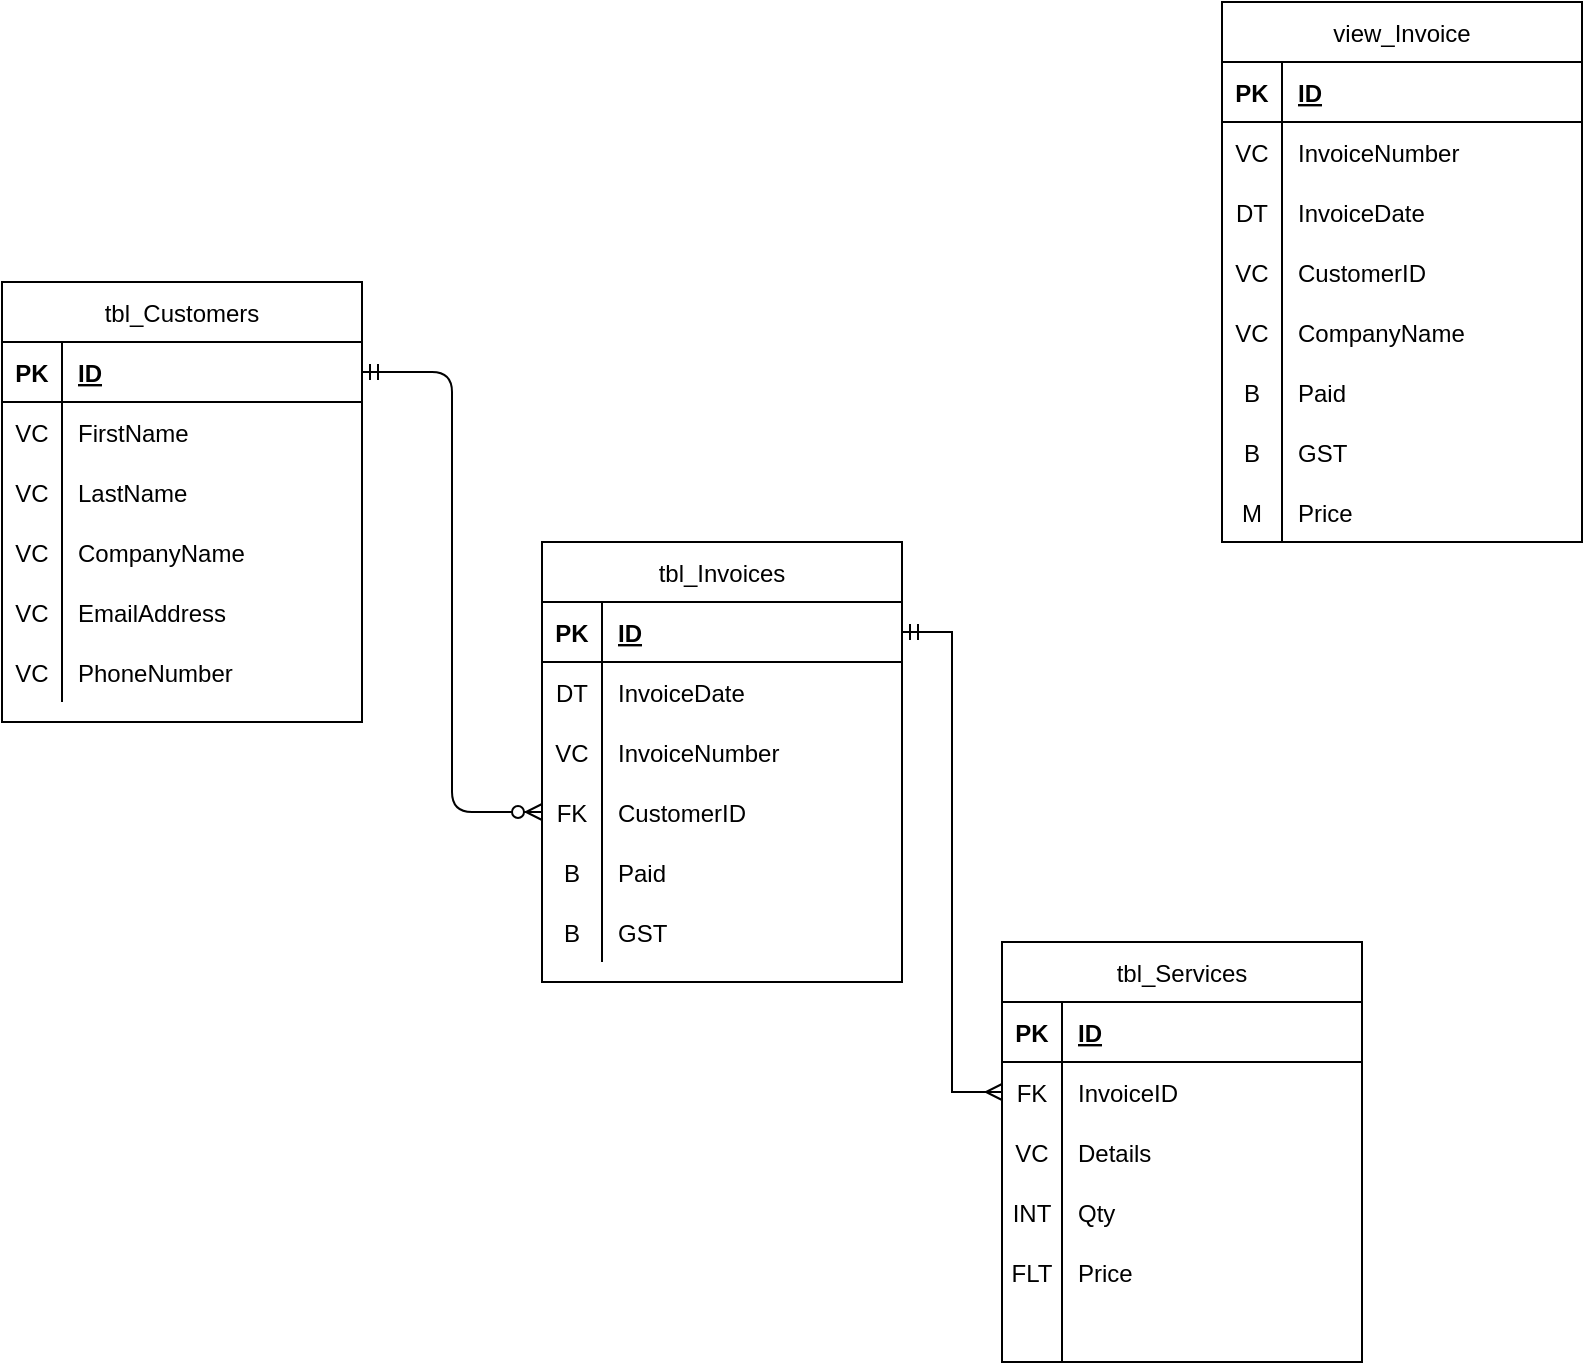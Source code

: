 <mxfile version="15.8.8" type="device"><diagram id="R2lEEEUBdFMjLlhIrx00" name="Page-1"><mxGraphModel dx="898" dy="429" grid="1" gridSize="10" guides="1" tooltips="1" connect="1" arrows="1" fold="1" page="1" pageScale="1" pageWidth="1200" pageHeight="1600" math="0" shadow="0" extFonts="Permanent Marker^https://fonts.googleapis.com/css?family=Permanent+Marker"><root><mxCell id="0"/><mxCell id="1" parent="0"/><mxCell id="2qaEB9EgYh13W4XIVtBb-5" value="tbl_Customers" style="shape=table;startSize=30;container=1;collapsible=1;childLayout=tableLayout;fixedRows=1;rowLines=0;fontStyle=0;align=center;resizeLast=1;" parent="1" vertex="1"><mxGeometry x="50" y="220" width="180" height="220" as="geometry"/></mxCell><mxCell id="2qaEB9EgYh13W4XIVtBb-6" value="" style="shape=partialRectangle;collapsible=0;dropTarget=0;pointerEvents=0;fillColor=none;top=0;left=0;bottom=1;right=0;points=[[0,0.5],[1,0.5]];portConstraint=eastwest;" parent="2qaEB9EgYh13W4XIVtBb-5" vertex="1"><mxGeometry y="30" width="180" height="30" as="geometry"/></mxCell><mxCell id="2qaEB9EgYh13W4XIVtBb-7" value="PK" style="shape=partialRectangle;connectable=0;fillColor=none;top=0;left=0;bottom=0;right=0;fontStyle=1;overflow=hidden;" parent="2qaEB9EgYh13W4XIVtBb-6" vertex="1"><mxGeometry width="30" height="30" as="geometry"><mxRectangle width="30" height="30" as="alternateBounds"/></mxGeometry></mxCell><mxCell id="2qaEB9EgYh13W4XIVtBb-8" value="ID" style="shape=partialRectangle;connectable=0;fillColor=none;top=0;left=0;bottom=0;right=0;align=left;spacingLeft=6;fontStyle=5;overflow=hidden;" parent="2qaEB9EgYh13W4XIVtBb-6" vertex="1"><mxGeometry x="30" width="150" height="30" as="geometry"><mxRectangle width="150" height="30" as="alternateBounds"/></mxGeometry></mxCell><mxCell id="2qaEB9EgYh13W4XIVtBb-9" value="" style="shape=partialRectangle;collapsible=0;dropTarget=0;pointerEvents=0;fillColor=none;top=0;left=0;bottom=0;right=0;points=[[0,0.5],[1,0.5]];portConstraint=eastwest;" parent="2qaEB9EgYh13W4XIVtBb-5" vertex="1"><mxGeometry y="60" width="180" height="30" as="geometry"/></mxCell><mxCell id="2qaEB9EgYh13W4XIVtBb-10" value="VC" style="shape=partialRectangle;connectable=0;fillColor=none;top=0;left=0;bottom=0;right=0;editable=1;overflow=hidden;" parent="2qaEB9EgYh13W4XIVtBb-9" vertex="1"><mxGeometry width="30" height="30" as="geometry"><mxRectangle width="30" height="30" as="alternateBounds"/></mxGeometry></mxCell><mxCell id="2qaEB9EgYh13W4XIVtBb-11" value="FirstName" style="shape=partialRectangle;connectable=0;fillColor=none;top=0;left=0;bottom=0;right=0;align=left;spacingLeft=6;overflow=hidden;" parent="2qaEB9EgYh13W4XIVtBb-9" vertex="1"><mxGeometry x="30" width="150" height="30" as="geometry"><mxRectangle width="150" height="30" as="alternateBounds"/></mxGeometry></mxCell><mxCell id="2qaEB9EgYh13W4XIVtBb-12" value="" style="shape=partialRectangle;collapsible=0;dropTarget=0;pointerEvents=0;fillColor=none;top=0;left=0;bottom=0;right=0;points=[[0,0.5],[1,0.5]];portConstraint=eastwest;" parent="2qaEB9EgYh13W4XIVtBb-5" vertex="1"><mxGeometry y="90" width="180" height="30" as="geometry"/></mxCell><mxCell id="2qaEB9EgYh13W4XIVtBb-13" value="VC" style="shape=partialRectangle;connectable=0;fillColor=none;top=0;left=0;bottom=0;right=0;editable=1;overflow=hidden;" parent="2qaEB9EgYh13W4XIVtBb-12" vertex="1"><mxGeometry width="30" height="30" as="geometry"><mxRectangle width="30" height="30" as="alternateBounds"/></mxGeometry></mxCell><mxCell id="2qaEB9EgYh13W4XIVtBb-14" value="LastName" style="shape=partialRectangle;connectable=0;fillColor=none;top=0;left=0;bottom=0;right=0;align=left;spacingLeft=6;overflow=hidden;" parent="2qaEB9EgYh13W4XIVtBb-12" vertex="1"><mxGeometry x="30" width="150" height="30" as="geometry"><mxRectangle width="150" height="30" as="alternateBounds"/></mxGeometry></mxCell><mxCell id="2qaEB9EgYh13W4XIVtBb-15" value="" style="shape=partialRectangle;collapsible=0;dropTarget=0;pointerEvents=0;fillColor=none;top=0;left=0;bottom=0;right=0;points=[[0,0.5],[1,0.5]];portConstraint=eastwest;" parent="2qaEB9EgYh13W4XIVtBb-5" vertex="1"><mxGeometry y="120" width="180" height="30" as="geometry"/></mxCell><mxCell id="2qaEB9EgYh13W4XIVtBb-16" value="VC" style="shape=partialRectangle;connectable=0;fillColor=none;top=0;left=0;bottom=0;right=0;editable=1;overflow=hidden;" parent="2qaEB9EgYh13W4XIVtBb-15" vertex="1"><mxGeometry width="30" height="30" as="geometry"><mxRectangle width="30" height="30" as="alternateBounds"/></mxGeometry></mxCell><mxCell id="2qaEB9EgYh13W4XIVtBb-17" value="CompanyName" style="shape=partialRectangle;connectable=0;fillColor=none;top=0;left=0;bottom=0;right=0;align=left;spacingLeft=6;overflow=hidden;" parent="2qaEB9EgYh13W4XIVtBb-15" vertex="1"><mxGeometry x="30" width="150" height="30" as="geometry"><mxRectangle width="150" height="30" as="alternateBounds"/></mxGeometry></mxCell><mxCell id="2qaEB9EgYh13W4XIVtBb-36" style="shape=partialRectangle;collapsible=0;dropTarget=0;pointerEvents=0;fillColor=none;top=0;left=0;bottom=0;right=0;points=[[0,0.5],[1,0.5]];portConstraint=eastwest;" parent="2qaEB9EgYh13W4XIVtBb-5" vertex="1"><mxGeometry y="150" width="180" height="30" as="geometry"/></mxCell><mxCell id="2qaEB9EgYh13W4XIVtBb-37" value="VC" style="shape=partialRectangle;connectable=0;fillColor=none;top=0;left=0;bottom=0;right=0;editable=1;overflow=hidden;" parent="2qaEB9EgYh13W4XIVtBb-36" vertex="1"><mxGeometry width="30" height="30" as="geometry"><mxRectangle width="30" height="30" as="alternateBounds"/></mxGeometry></mxCell><mxCell id="2qaEB9EgYh13W4XIVtBb-38" value="EmailAddress" style="shape=partialRectangle;connectable=0;fillColor=none;top=0;left=0;bottom=0;right=0;align=left;spacingLeft=6;overflow=hidden;" parent="2qaEB9EgYh13W4XIVtBb-36" vertex="1"><mxGeometry x="30" width="150" height="30" as="geometry"><mxRectangle width="150" height="30" as="alternateBounds"/></mxGeometry></mxCell><mxCell id="gD_CMFb9Em-ce60I8aLP-4" style="shape=partialRectangle;collapsible=0;dropTarget=0;pointerEvents=0;fillColor=none;top=0;left=0;bottom=0;right=0;points=[[0,0.5],[1,0.5]];portConstraint=eastwest;" vertex="1" parent="2qaEB9EgYh13W4XIVtBb-5"><mxGeometry y="180" width="180" height="30" as="geometry"/></mxCell><mxCell id="gD_CMFb9Em-ce60I8aLP-5" value="VC" style="shape=partialRectangle;connectable=0;fillColor=none;top=0;left=0;bottom=0;right=0;editable=1;overflow=hidden;" vertex="1" parent="gD_CMFb9Em-ce60I8aLP-4"><mxGeometry width="30" height="30" as="geometry"><mxRectangle width="30" height="30" as="alternateBounds"/></mxGeometry></mxCell><mxCell id="gD_CMFb9Em-ce60I8aLP-6" value="PhoneNumber" style="shape=partialRectangle;connectable=0;fillColor=none;top=0;left=0;bottom=0;right=0;align=left;spacingLeft=6;overflow=hidden;" vertex="1" parent="gD_CMFb9Em-ce60I8aLP-4"><mxGeometry x="30" width="150" height="30" as="geometry"><mxRectangle width="150" height="30" as="alternateBounds"/></mxGeometry></mxCell><mxCell id="2qaEB9EgYh13W4XIVtBb-62" value="tbl_Invoices" style="shape=table;startSize=30;container=1;collapsible=1;childLayout=tableLayout;fixedRows=1;rowLines=0;fontStyle=0;align=center;resizeLast=1;" parent="1" vertex="1"><mxGeometry x="320" y="350" width="180" height="220" as="geometry"/></mxCell><mxCell id="2qaEB9EgYh13W4XIVtBb-63" value="" style="shape=partialRectangle;collapsible=0;dropTarget=0;pointerEvents=0;fillColor=none;top=0;left=0;bottom=1;right=0;points=[[0,0.5],[1,0.5]];portConstraint=eastwest;" parent="2qaEB9EgYh13W4XIVtBb-62" vertex="1"><mxGeometry y="30" width="180" height="30" as="geometry"/></mxCell><mxCell id="2qaEB9EgYh13W4XIVtBb-64" value="PK" style="shape=partialRectangle;connectable=0;fillColor=none;top=0;left=0;bottom=0;right=0;fontStyle=1;overflow=hidden;" parent="2qaEB9EgYh13W4XIVtBb-63" vertex="1"><mxGeometry width="30" height="30" as="geometry"><mxRectangle width="30" height="30" as="alternateBounds"/></mxGeometry></mxCell><mxCell id="2qaEB9EgYh13W4XIVtBb-65" value="ID" style="shape=partialRectangle;connectable=0;fillColor=none;top=0;left=0;bottom=0;right=0;align=left;spacingLeft=6;fontStyle=5;overflow=hidden;" parent="2qaEB9EgYh13W4XIVtBb-63" vertex="1"><mxGeometry x="30" width="150" height="30" as="geometry"><mxRectangle width="150" height="30" as="alternateBounds"/></mxGeometry></mxCell><mxCell id="2qaEB9EgYh13W4XIVtBb-66" value="" style="shape=partialRectangle;collapsible=0;dropTarget=0;pointerEvents=0;fillColor=none;top=0;left=0;bottom=0;right=0;points=[[0,0.5],[1,0.5]];portConstraint=eastwest;" parent="2qaEB9EgYh13W4XIVtBb-62" vertex="1"><mxGeometry y="60" width="180" height="30" as="geometry"/></mxCell><mxCell id="2qaEB9EgYh13W4XIVtBb-67" value="DT" style="shape=partialRectangle;connectable=0;fillColor=none;top=0;left=0;bottom=0;right=0;editable=1;overflow=hidden;" parent="2qaEB9EgYh13W4XIVtBb-66" vertex="1"><mxGeometry width="30" height="30" as="geometry"><mxRectangle width="30" height="30" as="alternateBounds"/></mxGeometry></mxCell><mxCell id="2qaEB9EgYh13W4XIVtBb-68" value="InvoiceDate" style="shape=partialRectangle;connectable=0;fillColor=none;top=0;left=0;bottom=0;right=0;align=left;spacingLeft=6;overflow=hidden;" parent="2qaEB9EgYh13W4XIVtBb-66" vertex="1"><mxGeometry x="30" width="150" height="30" as="geometry"><mxRectangle width="150" height="30" as="alternateBounds"/></mxGeometry></mxCell><mxCell id="2qaEB9EgYh13W4XIVtBb-69" value="" style="shape=partialRectangle;collapsible=0;dropTarget=0;pointerEvents=0;fillColor=none;top=0;left=0;bottom=0;right=0;points=[[0,0.5],[1,0.5]];portConstraint=eastwest;" parent="2qaEB9EgYh13W4XIVtBb-62" vertex="1"><mxGeometry y="90" width="180" height="30" as="geometry"/></mxCell><mxCell id="2qaEB9EgYh13W4XIVtBb-70" value="VC" style="shape=partialRectangle;connectable=0;fillColor=none;top=0;left=0;bottom=0;right=0;editable=1;overflow=hidden;" parent="2qaEB9EgYh13W4XIVtBb-69" vertex="1"><mxGeometry width="30" height="30" as="geometry"><mxRectangle width="30" height="30" as="alternateBounds"/></mxGeometry></mxCell><mxCell id="2qaEB9EgYh13W4XIVtBb-71" value="InvoiceNumber" style="shape=partialRectangle;connectable=0;fillColor=none;top=0;left=0;bottom=0;right=0;align=left;spacingLeft=6;overflow=hidden;" parent="2qaEB9EgYh13W4XIVtBb-69" vertex="1"><mxGeometry x="30" width="150" height="30" as="geometry"><mxRectangle width="150" height="30" as="alternateBounds"/></mxGeometry></mxCell><mxCell id="2qaEB9EgYh13W4XIVtBb-72" value="" style="shape=partialRectangle;collapsible=0;dropTarget=0;pointerEvents=0;fillColor=none;top=0;left=0;bottom=0;right=0;points=[[0,0.5],[1,0.5]];portConstraint=eastwest;" parent="2qaEB9EgYh13W4XIVtBb-62" vertex="1"><mxGeometry y="120" width="180" height="30" as="geometry"/></mxCell><mxCell id="2qaEB9EgYh13W4XIVtBb-73" value="FK" style="shape=partialRectangle;connectable=0;fillColor=none;top=0;left=0;bottom=0;right=0;editable=1;overflow=hidden;" parent="2qaEB9EgYh13W4XIVtBb-72" vertex="1"><mxGeometry width="30" height="30" as="geometry"><mxRectangle width="30" height="30" as="alternateBounds"/></mxGeometry></mxCell><mxCell id="2qaEB9EgYh13W4XIVtBb-74" value="CustomerID" style="shape=partialRectangle;connectable=0;fillColor=none;top=0;left=0;bottom=0;right=0;align=left;spacingLeft=6;overflow=hidden;" parent="2qaEB9EgYh13W4XIVtBb-72" vertex="1"><mxGeometry x="30" width="150" height="30" as="geometry"><mxRectangle width="150" height="30" as="alternateBounds"/></mxGeometry></mxCell><mxCell id="2qaEB9EgYh13W4XIVtBb-75" style="shape=partialRectangle;collapsible=0;dropTarget=0;pointerEvents=0;fillColor=none;top=0;left=0;bottom=0;right=0;points=[[0,0.5],[1,0.5]];portConstraint=eastwest;" parent="2qaEB9EgYh13W4XIVtBb-62" vertex="1"><mxGeometry y="150" width="180" height="30" as="geometry"/></mxCell><mxCell id="2qaEB9EgYh13W4XIVtBb-76" value="B" style="shape=partialRectangle;connectable=0;fillColor=none;top=0;left=0;bottom=0;right=0;editable=1;overflow=hidden;" parent="2qaEB9EgYh13W4XIVtBb-75" vertex="1"><mxGeometry width="30" height="30" as="geometry"><mxRectangle width="30" height="30" as="alternateBounds"/></mxGeometry></mxCell><mxCell id="2qaEB9EgYh13W4XIVtBb-77" value="Paid" style="shape=partialRectangle;connectable=0;fillColor=none;top=0;left=0;bottom=0;right=0;align=left;spacingLeft=6;overflow=hidden;" parent="2qaEB9EgYh13W4XIVtBb-75" vertex="1"><mxGeometry x="30" width="150" height="30" as="geometry"><mxRectangle width="150" height="30" as="alternateBounds"/></mxGeometry></mxCell><mxCell id="2qaEB9EgYh13W4XIVtBb-102" style="shape=partialRectangle;collapsible=0;dropTarget=0;pointerEvents=0;fillColor=none;top=0;left=0;bottom=0;right=0;points=[[0,0.5],[1,0.5]];portConstraint=eastwest;" parent="2qaEB9EgYh13W4XIVtBb-62" vertex="1"><mxGeometry y="180" width="180" height="30" as="geometry"/></mxCell><mxCell id="2qaEB9EgYh13W4XIVtBb-103" value="B" style="shape=partialRectangle;connectable=0;fillColor=none;top=0;left=0;bottom=0;right=0;editable=1;overflow=hidden;" parent="2qaEB9EgYh13W4XIVtBb-102" vertex="1"><mxGeometry width="30" height="30" as="geometry"><mxRectangle width="30" height="30" as="alternateBounds"/></mxGeometry></mxCell><mxCell id="2qaEB9EgYh13W4XIVtBb-104" value="GST" style="shape=partialRectangle;connectable=0;fillColor=none;top=0;left=0;bottom=0;right=0;align=left;spacingLeft=6;overflow=hidden;" parent="2qaEB9EgYh13W4XIVtBb-102" vertex="1"><mxGeometry x="30" width="150" height="30" as="geometry"><mxRectangle width="150" height="30" as="alternateBounds"/></mxGeometry></mxCell><mxCell id="2qaEB9EgYh13W4XIVtBb-79" value="" style="edgeStyle=orthogonalEdgeStyle;fontSize=12;html=1;endArrow=ERzeroToMany;startArrow=ERmandOne;exitX=1;exitY=0.5;exitDx=0;exitDy=0;entryX=0;entryY=0.5;entryDx=0;entryDy=0;" parent="1" source="2qaEB9EgYh13W4XIVtBb-6" target="2qaEB9EgYh13W4XIVtBb-72" edge="1"><mxGeometry width="100" height="100" relative="1" as="geometry"><mxPoint x="-100" y="700" as="sourcePoint"/><mxPoint x="290" y="540" as="targetPoint"/></mxGeometry></mxCell><mxCell id="2qaEB9EgYh13W4XIVtBb-80" value="tbl_Services" style="shape=table;startSize=30;container=1;collapsible=1;childLayout=tableLayout;fixedRows=1;rowLines=0;fontStyle=0;align=center;resizeLast=1;" parent="1" vertex="1"><mxGeometry x="550" y="550" width="180" height="210" as="geometry"/></mxCell><mxCell id="2qaEB9EgYh13W4XIVtBb-81" value="" style="shape=partialRectangle;collapsible=0;dropTarget=0;pointerEvents=0;fillColor=none;top=0;left=0;bottom=1;right=0;points=[[0,0.5],[1,0.5]];portConstraint=eastwest;" parent="2qaEB9EgYh13W4XIVtBb-80" vertex="1"><mxGeometry y="30" width="180" height="30" as="geometry"/></mxCell><mxCell id="2qaEB9EgYh13W4XIVtBb-82" value="PK" style="shape=partialRectangle;connectable=0;fillColor=none;top=0;left=0;bottom=0;right=0;fontStyle=1;overflow=hidden;" parent="2qaEB9EgYh13W4XIVtBb-81" vertex="1"><mxGeometry width="30" height="30" as="geometry"><mxRectangle width="30" height="30" as="alternateBounds"/></mxGeometry></mxCell><mxCell id="2qaEB9EgYh13W4XIVtBb-83" value="ID" style="shape=partialRectangle;connectable=0;fillColor=none;top=0;left=0;bottom=0;right=0;align=left;spacingLeft=6;fontStyle=5;overflow=hidden;" parent="2qaEB9EgYh13W4XIVtBb-81" vertex="1"><mxGeometry x="30" width="150" height="30" as="geometry"><mxRectangle width="150" height="30" as="alternateBounds"/></mxGeometry></mxCell><mxCell id="2qaEB9EgYh13W4XIVtBb-84" value="" style="shape=partialRectangle;collapsible=0;dropTarget=0;pointerEvents=0;fillColor=none;top=0;left=0;bottom=0;right=0;points=[[0,0.5],[1,0.5]];portConstraint=eastwest;" parent="2qaEB9EgYh13W4XIVtBb-80" vertex="1"><mxGeometry y="60" width="180" height="30" as="geometry"/></mxCell><mxCell id="2qaEB9EgYh13W4XIVtBb-85" value="FK" style="shape=partialRectangle;connectable=0;fillColor=none;top=0;left=0;bottom=0;right=0;editable=1;overflow=hidden;" parent="2qaEB9EgYh13W4XIVtBb-84" vertex="1"><mxGeometry width="30" height="30" as="geometry"><mxRectangle width="30" height="30" as="alternateBounds"/></mxGeometry></mxCell><mxCell id="2qaEB9EgYh13W4XIVtBb-86" value="InvoiceID" style="shape=partialRectangle;connectable=0;fillColor=none;top=0;left=0;bottom=0;right=0;align=left;spacingLeft=6;overflow=hidden;" parent="2qaEB9EgYh13W4XIVtBb-84" vertex="1"><mxGeometry x="30" width="150" height="30" as="geometry"><mxRectangle width="150" height="30" as="alternateBounds"/></mxGeometry></mxCell><mxCell id="2qaEB9EgYh13W4XIVtBb-87" value="" style="shape=partialRectangle;collapsible=0;dropTarget=0;pointerEvents=0;fillColor=none;top=0;left=0;bottom=0;right=0;points=[[0,0.5],[1,0.5]];portConstraint=eastwest;" parent="2qaEB9EgYh13W4XIVtBb-80" vertex="1"><mxGeometry y="90" width="180" height="30" as="geometry"/></mxCell><mxCell id="2qaEB9EgYh13W4XIVtBb-88" value="VC" style="shape=partialRectangle;connectable=0;fillColor=none;top=0;left=0;bottom=0;right=0;editable=1;overflow=hidden;" parent="2qaEB9EgYh13W4XIVtBb-87" vertex="1"><mxGeometry width="30" height="30" as="geometry"><mxRectangle width="30" height="30" as="alternateBounds"/></mxGeometry></mxCell><mxCell id="2qaEB9EgYh13W4XIVtBb-89" value="Details" style="shape=partialRectangle;connectable=0;fillColor=none;top=0;left=0;bottom=0;right=0;align=left;spacingLeft=6;overflow=hidden;" parent="2qaEB9EgYh13W4XIVtBb-87" vertex="1"><mxGeometry x="30" width="150" height="30" as="geometry"><mxRectangle width="150" height="30" as="alternateBounds"/></mxGeometry></mxCell><mxCell id="2qaEB9EgYh13W4XIVtBb-105" style="shape=partialRectangle;collapsible=0;dropTarget=0;pointerEvents=0;fillColor=none;top=0;left=0;bottom=0;right=0;points=[[0,0.5],[1,0.5]];portConstraint=eastwest;" parent="2qaEB9EgYh13W4XIVtBb-80" vertex="1"><mxGeometry y="120" width="180" height="30" as="geometry"/></mxCell><mxCell id="2qaEB9EgYh13W4XIVtBb-106" value="INT" style="shape=partialRectangle;connectable=0;fillColor=none;top=0;left=0;bottom=0;right=0;editable=1;overflow=hidden;" parent="2qaEB9EgYh13W4XIVtBb-105" vertex="1"><mxGeometry width="30" height="30" as="geometry"><mxRectangle width="30" height="30" as="alternateBounds"/></mxGeometry></mxCell><mxCell id="2qaEB9EgYh13W4XIVtBb-107" value="Qty" style="shape=partialRectangle;connectable=0;fillColor=none;top=0;left=0;bottom=0;right=0;align=left;spacingLeft=6;overflow=hidden;" parent="2qaEB9EgYh13W4XIVtBb-105" vertex="1"><mxGeometry x="30" width="150" height="30" as="geometry"><mxRectangle width="150" height="30" as="alternateBounds"/></mxGeometry></mxCell><mxCell id="2qaEB9EgYh13W4XIVtBb-90" value="" style="shape=partialRectangle;collapsible=0;dropTarget=0;pointerEvents=0;fillColor=none;top=0;left=0;bottom=0;right=0;points=[[0,0.5],[1,0.5]];portConstraint=eastwest;" parent="2qaEB9EgYh13W4XIVtBb-80" vertex="1"><mxGeometry y="150" width="180" height="30" as="geometry"/></mxCell><mxCell id="2qaEB9EgYh13W4XIVtBb-91" value="FLT" style="shape=partialRectangle;connectable=0;fillColor=none;top=0;left=0;bottom=0;right=0;editable=1;overflow=hidden;" parent="2qaEB9EgYh13W4XIVtBb-90" vertex="1"><mxGeometry width="30" height="30" as="geometry"><mxRectangle width="30" height="30" as="alternateBounds"/></mxGeometry></mxCell><mxCell id="2qaEB9EgYh13W4XIVtBb-92" value="Price" style="shape=partialRectangle;connectable=0;fillColor=none;top=0;left=0;bottom=0;right=0;align=left;spacingLeft=6;overflow=hidden;" parent="2qaEB9EgYh13W4XIVtBb-90" vertex="1"><mxGeometry x="30" width="150" height="30" as="geometry"><mxRectangle width="150" height="30" as="alternateBounds"/></mxGeometry></mxCell><mxCell id="2qaEB9EgYh13W4XIVtBb-93" style="shape=partialRectangle;collapsible=0;dropTarget=0;pointerEvents=0;fillColor=none;top=0;left=0;bottom=0;right=0;points=[[0,0.5],[1,0.5]];portConstraint=eastwest;" parent="2qaEB9EgYh13W4XIVtBb-80" vertex="1"><mxGeometry y="180" width="180" height="30" as="geometry"/></mxCell><mxCell id="2qaEB9EgYh13W4XIVtBb-94" value="" style="shape=partialRectangle;connectable=0;fillColor=none;top=0;left=0;bottom=0;right=0;editable=1;overflow=hidden;" parent="2qaEB9EgYh13W4XIVtBb-93" vertex="1"><mxGeometry width="30" height="30" as="geometry"><mxRectangle width="30" height="30" as="alternateBounds"/></mxGeometry></mxCell><mxCell id="2qaEB9EgYh13W4XIVtBb-95" value="" style="shape=partialRectangle;connectable=0;fillColor=none;top=0;left=0;bottom=0;right=0;align=left;spacingLeft=6;overflow=hidden;" parent="2qaEB9EgYh13W4XIVtBb-93" vertex="1"><mxGeometry x="30" width="150" height="30" as="geometry"><mxRectangle width="150" height="30" as="alternateBounds"/></mxGeometry></mxCell><mxCell id="2qaEB9EgYh13W4XIVtBb-101" style="rounded=0;orthogonalLoop=1;jettySize=auto;html=1;exitX=1;exitY=0.5;exitDx=0;exitDy=0;entryX=0;entryY=0.5;entryDx=0;entryDy=0;edgeStyle=orthogonalEdgeStyle;endArrow=ERmany;endFill=0;startArrow=ERmandOne;startFill=0;" parent="1" source="2qaEB9EgYh13W4XIVtBb-63" target="2qaEB9EgYh13W4XIVtBb-84" edge="1"><mxGeometry relative="1" as="geometry"/></mxCell><mxCell id="DniSGqHbAS9HF_4Lry7p-17" value="view_Invoice" style="shape=table;startSize=30;container=1;collapsible=1;childLayout=tableLayout;fixedRows=1;rowLines=0;fontStyle=0;align=center;resizeLast=1;" parent="1" vertex="1"><mxGeometry x="660" y="80" width="180" height="270" as="geometry"/></mxCell><mxCell id="DniSGqHbAS9HF_4Lry7p-18" value="" style="shape=partialRectangle;collapsible=0;dropTarget=0;pointerEvents=0;fillColor=none;top=0;left=0;bottom=1;right=0;points=[[0,0.5],[1,0.5]];portConstraint=eastwest;" parent="DniSGqHbAS9HF_4Lry7p-17" vertex="1"><mxGeometry y="30" width="180" height="30" as="geometry"/></mxCell><mxCell id="DniSGqHbAS9HF_4Lry7p-19" value="PK" style="shape=partialRectangle;connectable=0;fillColor=none;top=0;left=0;bottom=0;right=0;fontStyle=1;overflow=hidden;" parent="DniSGqHbAS9HF_4Lry7p-18" vertex="1"><mxGeometry width="30" height="30" as="geometry"><mxRectangle width="30" height="30" as="alternateBounds"/></mxGeometry></mxCell><mxCell id="DniSGqHbAS9HF_4Lry7p-20" value="ID" style="shape=partialRectangle;connectable=0;fillColor=none;top=0;left=0;bottom=0;right=0;align=left;spacingLeft=6;fontStyle=5;overflow=hidden;" parent="DniSGqHbAS9HF_4Lry7p-18" vertex="1"><mxGeometry x="30" width="150" height="30" as="geometry"><mxRectangle width="150" height="30" as="alternateBounds"/></mxGeometry></mxCell><mxCell id="DniSGqHbAS9HF_4Lry7p-21" value="" style="shape=partialRectangle;collapsible=0;dropTarget=0;pointerEvents=0;fillColor=none;top=0;left=0;bottom=0;right=0;points=[[0,0.5],[1,0.5]];portConstraint=eastwest;" parent="DniSGqHbAS9HF_4Lry7p-17" vertex="1"><mxGeometry y="60" width="180" height="30" as="geometry"/></mxCell><mxCell id="DniSGqHbAS9HF_4Lry7p-22" value="VC" style="shape=partialRectangle;connectable=0;fillColor=none;top=0;left=0;bottom=0;right=0;editable=1;overflow=hidden;" parent="DniSGqHbAS9HF_4Lry7p-21" vertex="1"><mxGeometry width="30" height="30" as="geometry"><mxRectangle width="30" height="30" as="alternateBounds"/></mxGeometry></mxCell><mxCell id="DniSGqHbAS9HF_4Lry7p-23" value="InvoiceNumber" style="shape=partialRectangle;connectable=0;fillColor=none;top=0;left=0;bottom=0;right=0;align=left;spacingLeft=6;overflow=hidden;" parent="DniSGqHbAS9HF_4Lry7p-21" vertex="1"><mxGeometry x="30" width="150" height="30" as="geometry"><mxRectangle width="150" height="30" as="alternateBounds"/></mxGeometry></mxCell><mxCell id="DniSGqHbAS9HF_4Lry7p-24" value="" style="shape=partialRectangle;collapsible=0;dropTarget=0;pointerEvents=0;fillColor=none;top=0;left=0;bottom=0;right=0;points=[[0,0.5],[1,0.5]];portConstraint=eastwest;" parent="DniSGqHbAS9HF_4Lry7p-17" vertex="1"><mxGeometry y="90" width="180" height="30" as="geometry"/></mxCell><mxCell id="DniSGqHbAS9HF_4Lry7p-25" value="DT" style="shape=partialRectangle;connectable=0;fillColor=none;top=0;left=0;bottom=0;right=0;editable=1;overflow=hidden;" parent="DniSGqHbAS9HF_4Lry7p-24" vertex="1"><mxGeometry width="30" height="30" as="geometry"><mxRectangle width="30" height="30" as="alternateBounds"/></mxGeometry></mxCell><mxCell id="DniSGqHbAS9HF_4Lry7p-26" value="InvoiceDate" style="shape=partialRectangle;connectable=0;fillColor=none;top=0;left=0;bottom=0;right=0;align=left;spacingLeft=6;overflow=hidden;" parent="DniSGqHbAS9HF_4Lry7p-24" vertex="1"><mxGeometry x="30" width="150" height="30" as="geometry"><mxRectangle width="150" height="30" as="alternateBounds"/></mxGeometry></mxCell><mxCell id="DniSGqHbAS9HF_4Lry7p-27" value="" style="shape=partialRectangle;collapsible=0;dropTarget=0;pointerEvents=0;fillColor=none;top=0;left=0;bottom=0;right=0;points=[[0,0.5],[1,0.5]];portConstraint=eastwest;" parent="DniSGqHbAS9HF_4Lry7p-17" vertex="1"><mxGeometry y="120" width="180" height="30" as="geometry"/></mxCell><mxCell id="DniSGqHbAS9HF_4Lry7p-28" value="VC" style="shape=partialRectangle;connectable=0;fillColor=none;top=0;left=0;bottom=0;right=0;editable=1;overflow=hidden;" parent="DniSGqHbAS9HF_4Lry7p-27" vertex="1"><mxGeometry width="30" height="30" as="geometry"><mxRectangle width="30" height="30" as="alternateBounds"/></mxGeometry></mxCell><mxCell id="DniSGqHbAS9HF_4Lry7p-29" value="CustomerID" style="shape=partialRectangle;connectable=0;fillColor=none;top=0;left=0;bottom=0;right=0;align=left;spacingLeft=6;overflow=hidden;" parent="DniSGqHbAS9HF_4Lry7p-27" vertex="1"><mxGeometry x="30" width="150" height="30" as="geometry"><mxRectangle width="150" height="30" as="alternateBounds"/></mxGeometry></mxCell><mxCell id="DniSGqHbAS9HF_4Lry7p-30" style="shape=partialRectangle;collapsible=0;dropTarget=0;pointerEvents=0;fillColor=none;top=0;left=0;bottom=0;right=0;points=[[0,0.5],[1,0.5]];portConstraint=eastwest;" parent="DniSGqHbAS9HF_4Lry7p-17" vertex="1"><mxGeometry y="150" width="180" height="30" as="geometry"/></mxCell><mxCell id="DniSGqHbAS9HF_4Lry7p-31" value="VC" style="shape=partialRectangle;connectable=0;fillColor=none;top=0;left=0;bottom=0;right=0;editable=1;overflow=hidden;" parent="DniSGqHbAS9HF_4Lry7p-30" vertex="1"><mxGeometry width="30" height="30" as="geometry"><mxRectangle width="30" height="30" as="alternateBounds"/></mxGeometry></mxCell><mxCell id="DniSGqHbAS9HF_4Lry7p-32" value="CompanyName" style="shape=partialRectangle;connectable=0;fillColor=none;top=0;left=0;bottom=0;right=0;align=left;spacingLeft=6;overflow=hidden;" parent="DniSGqHbAS9HF_4Lry7p-30" vertex="1"><mxGeometry x="30" width="150" height="30" as="geometry"><mxRectangle width="150" height="30" as="alternateBounds"/></mxGeometry></mxCell><mxCell id="DniSGqHbAS9HF_4Lry7p-33" style="shape=partialRectangle;collapsible=0;dropTarget=0;pointerEvents=0;fillColor=none;top=0;left=0;bottom=0;right=0;points=[[0,0.5],[1,0.5]];portConstraint=eastwest;" parent="DniSGqHbAS9HF_4Lry7p-17" vertex="1"><mxGeometry y="180" width="180" height="30" as="geometry"/></mxCell><mxCell id="DniSGqHbAS9HF_4Lry7p-34" value="B" style="shape=partialRectangle;connectable=0;fillColor=none;top=0;left=0;bottom=0;right=0;editable=1;overflow=hidden;" parent="DniSGqHbAS9HF_4Lry7p-33" vertex="1"><mxGeometry width="30" height="30" as="geometry"><mxRectangle width="30" height="30" as="alternateBounds"/></mxGeometry></mxCell><mxCell id="DniSGqHbAS9HF_4Lry7p-35" value="Paid" style="shape=partialRectangle;connectable=0;fillColor=none;top=0;left=0;bottom=0;right=0;align=left;spacingLeft=6;overflow=hidden;" parent="DniSGqHbAS9HF_4Lry7p-33" vertex="1"><mxGeometry x="30" width="150" height="30" as="geometry"><mxRectangle width="150" height="30" as="alternateBounds"/></mxGeometry></mxCell><mxCell id="DniSGqHbAS9HF_4Lry7p-36" style="shape=partialRectangle;collapsible=0;dropTarget=0;pointerEvents=0;fillColor=none;top=0;left=0;bottom=0;right=0;points=[[0,0.5],[1,0.5]];portConstraint=eastwest;" parent="DniSGqHbAS9HF_4Lry7p-17" vertex="1"><mxGeometry y="210" width="180" height="30" as="geometry"/></mxCell><mxCell id="DniSGqHbAS9HF_4Lry7p-37" value="B" style="shape=partialRectangle;connectable=0;fillColor=none;top=0;left=0;bottom=0;right=0;editable=1;overflow=hidden;" parent="DniSGqHbAS9HF_4Lry7p-36" vertex="1"><mxGeometry width="30" height="30" as="geometry"><mxRectangle width="30" height="30" as="alternateBounds"/></mxGeometry></mxCell><mxCell id="DniSGqHbAS9HF_4Lry7p-38" value="GST" style="shape=partialRectangle;connectable=0;fillColor=none;top=0;left=0;bottom=0;right=0;align=left;spacingLeft=6;overflow=hidden;" parent="DniSGqHbAS9HF_4Lry7p-36" vertex="1"><mxGeometry x="30" width="150" height="30" as="geometry"><mxRectangle width="150" height="30" as="alternateBounds"/></mxGeometry></mxCell><mxCell id="DniSGqHbAS9HF_4Lry7p-39" style="shape=partialRectangle;collapsible=0;dropTarget=0;pointerEvents=0;fillColor=none;top=0;left=0;bottom=0;right=0;points=[[0,0.5],[1,0.5]];portConstraint=eastwest;" parent="DniSGqHbAS9HF_4Lry7p-17" vertex="1"><mxGeometry y="240" width="180" height="30" as="geometry"/></mxCell><mxCell id="DniSGqHbAS9HF_4Lry7p-40" value="M" style="shape=partialRectangle;connectable=0;fillColor=none;top=0;left=0;bottom=0;right=0;editable=1;overflow=hidden;" parent="DniSGqHbAS9HF_4Lry7p-39" vertex="1"><mxGeometry width="30" height="30" as="geometry"><mxRectangle width="30" height="30" as="alternateBounds"/></mxGeometry></mxCell><mxCell id="DniSGqHbAS9HF_4Lry7p-41" value="Price" style="shape=partialRectangle;connectable=0;fillColor=none;top=0;left=0;bottom=0;right=0;align=left;spacingLeft=6;overflow=hidden;" parent="DniSGqHbAS9HF_4Lry7p-39" vertex="1"><mxGeometry x="30" width="150" height="30" as="geometry"><mxRectangle width="150" height="30" as="alternateBounds"/></mxGeometry></mxCell></root></mxGraphModel></diagram></mxfile>